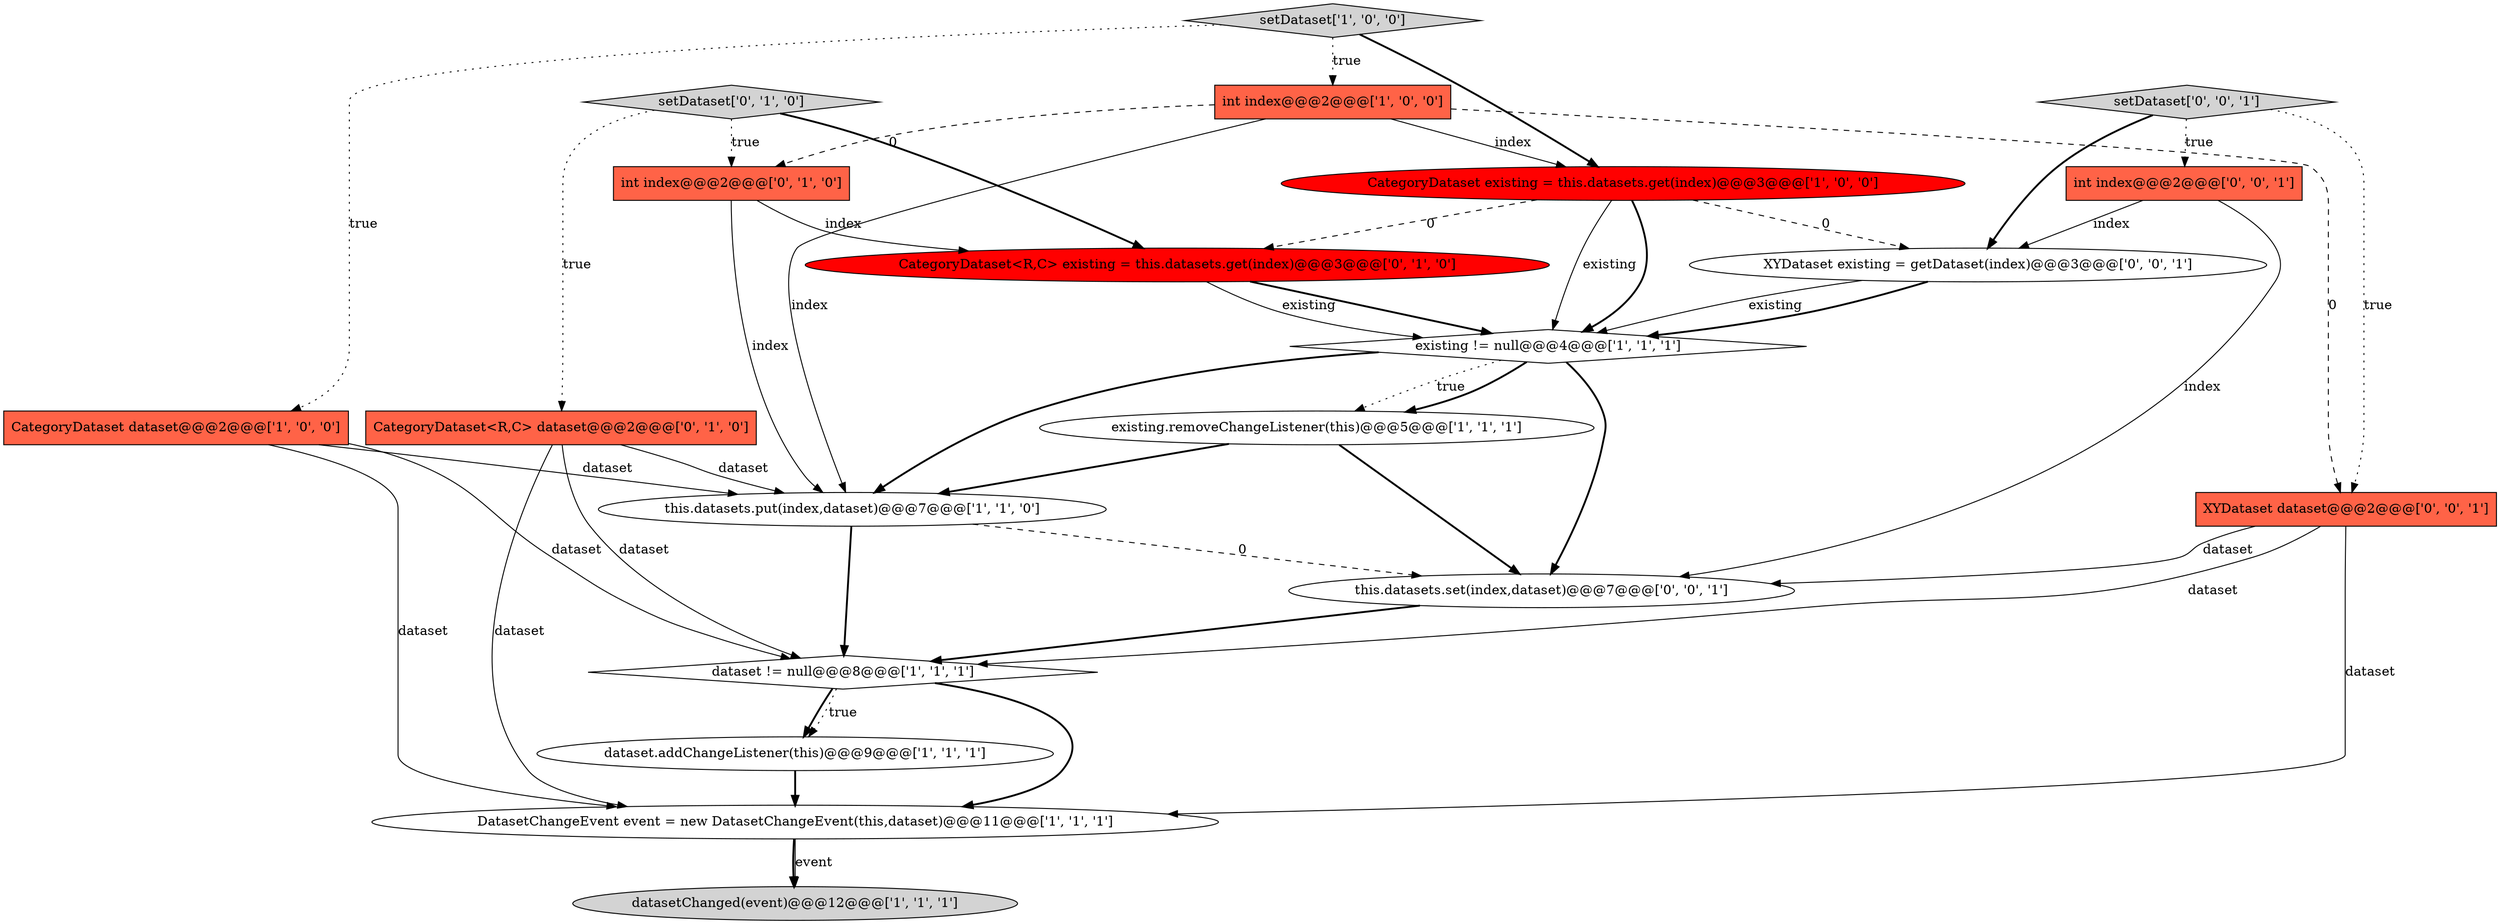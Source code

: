 digraph {
0 [style = filled, label = "dataset != null@@@8@@@['1', '1', '1']", fillcolor = white, shape = diamond image = "AAA0AAABBB1BBB"];
5 [style = filled, label = "int index@@@2@@@['1', '0', '0']", fillcolor = tomato, shape = box image = "AAA1AAABBB1BBB"];
17 [style = filled, label = "XYDataset existing = getDataset(index)@@@3@@@['0', '0', '1']", fillcolor = white, shape = ellipse image = "AAA0AAABBB3BBB"];
11 [style = filled, label = "CategoryDataset<R,C> existing = this.datasets.get(index)@@@3@@@['0', '1', '0']", fillcolor = red, shape = ellipse image = "AAA1AAABBB2BBB"];
3 [style = filled, label = "dataset.addChangeListener(this)@@@9@@@['1', '1', '1']", fillcolor = white, shape = ellipse image = "AAA0AAABBB1BBB"];
2 [style = filled, label = "CategoryDataset dataset@@@2@@@['1', '0', '0']", fillcolor = tomato, shape = box image = "AAA0AAABBB1BBB"];
18 [style = filled, label = "setDataset['0', '0', '1']", fillcolor = lightgray, shape = diamond image = "AAA0AAABBB3BBB"];
1 [style = filled, label = "existing.removeChangeListener(this)@@@5@@@['1', '1', '1']", fillcolor = white, shape = ellipse image = "AAA0AAABBB1BBB"];
8 [style = filled, label = "setDataset['1', '0', '0']", fillcolor = lightgray, shape = diamond image = "AAA0AAABBB1BBB"];
10 [style = filled, label = "datasetChanged(event)@@@12@@@['1', '1', '1']", fillcolor = lightgray, shape = ellipse image = "AAA0AAABBB1BBB"];
19 [style = filled, label = "this.datasets.set(index,dataset)@@@7@@@['0', '0', '1']", fillcolor = white, shape = ellipse image = "AAA0AAABBB3BBB"];
9 [style = filled, label = "CategoryDataset existing = this.datasets.get(index)@@@3@@@['1', '0', '0']", fillcolor = red, shape = ellipse image = "AAA1AAABBB1BBB"];
14 [style = filled, label = "setDataset['0', '1', '0']", fillcolor = lightgray, shape = diamond image = "AAA0AAABBB2BBB"];
16 [style = filled, label = "XYDataset dataset@@@2@@@['0', '0', '1']", fillcolor = tomato, shape = box image = "AAA0AAABBB3BBB"];
6 [style = filled, label = "existing != null@@@4@@@['1', '1', '1']", fillcolor = white, shape = diamond image = "AAA0AAABBB1BBB"];
12 [style = filled, label = "CategoryDataset<R,C> dataset@@@2@@@['0', '1', '0']", fillcolor = tomato, shape = box image = "AAA0AAABBB2BBB"];
15 [style = filled, label = "int index@@@2@@@['0', '0', '1']", fillcolor = tomato, shape = box image = "AAA0AAABBB3BBB"];
7 [style = filled, label = "this.datasets.put(index,dataset)@@@7@@@['1', '1', '0']", fillcolor = white, shape = ellipse image = "AAA0AAABBB1BBB"];
4 [style = filled, label = "DatasetChangeEvent event = new DatasetChangeEvent(this,dataset)@@@11@@@['1', '1', '1']", fillcolor = white, shape = ellipse image = "AAA0AAABBB1BBB"];
13 [style = filled, label = "int index@@@2@@@['0', '1', '0']", fillcolor = tomato, shape = box image = "AAA1AAABBB2BBB"];
5->13 [style = dashed, label="0"];
0->3 [style = bold, label=""];
12->4 [style = solid, label="dataset"];
15->19 [style = solid, label="index"];
16->0 [style = solid, label="dataset"];
4->10 [style = bold, label=""];
15->17 [style = solid, label="index"];
14->12 [style = dotted, label="true"];
17->6 [style = bold, label=""];
4->10 [style = solid, label="event"];
18->16 [style = dotted, label="true"];
8->2 [style = dotted, label="true"];
11->6 [style = bold, label=""];
6->1 [style = dotted, label="true"];
11->6 [style = solid, label="existing"];
18->15 [style = dotted, label="true"];
18->17 [style = bold, label=""];
7->0 [style = bold, label=""];
6->19 [style = bold, label=""];
1->7 [style = bold, label=""];
3->4 [style = bold, label=""];
2->0 [style = solid, label="dataset"];
14->13 [style = dotted, label="true"];
19->0 [style = bold, label=""];
9->6 [style = bold, label=""];
2->4 [style = solid, label="dataset"];
5->16 [style = dashed, label="0"];
6->1 [style = bold, label=""];
12->0 [style = solid, label="dataset"];
8->5 [style = dotted, label="true"];
0->4 [style = bold, label=""];
7->19 [style = dashed, label="0"];
13->7 [style = solid, label="index"];
9->17 [style = dashed, label="0"];
9->6 [style = solid, label="existing"];
5->7 [style = solid, label="index"];
8->9 [style = bold, label=""];
9->11 [style = dashed, label="0"];
13->11 [style = solid, label="index"];
2->7 [style = solid, label="dataset"];
12->7 [style = solid, label="dataset"];
0->3 [style = dotted, label="true"];
16->19 [style = solid, label="dataset"];
6->7 [style = bold, label=""];
1->19 [style = bold, label=""];
16->4 [style = solid, label="dataset"];
14->11 [style = bold, label=""];
17->6 [style = solid, label="existing"];
5->9 [style = solid, label="index"];
}

